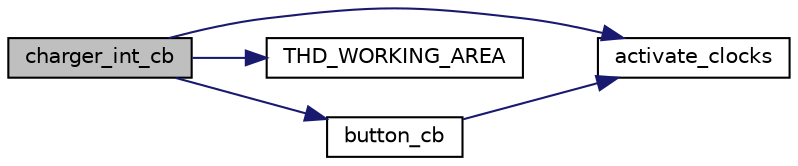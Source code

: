 digraph "charger_int_cb"
{
  edge [fontname="Helvetica",fontsize="10",labelfontname="Helvetica",labelfontsize="10"];
  node [fontname="Helvetica",fontsize="10",shape=record];
  rankdir="LR";
  Node1 [label="charger_int_cb",height=0.2,width=0.4,color="black", fillcolor="grey75", style="filled", fontcolor="black"];
  Node1 -> Node2 [color="midnightblue",fontsize="10",style="solid",fontname="Helvetica"];
  Node2 [label="activate_clocks",height=0.2,width=0.4,color="black", fillcolor="white", style="filled",URL="$group___p_w_r.html#gab4dea8df5ecbc778264a53ce68b79826",tooltip="Switch to power state. "];
  Node1 -> Node3 [color="midnightblue",fontsize="10",style="solid",fontname="Helvetica"];
  Node3 [label="THD_WORKING_AREA",height=0.2,width=0.4,color="black", fillcolor="white", style="filled",URL="$group___p_w_r.html#gaaf327990b963467334cce83450b4f0b0",tooltip="Main power management thread. "];
  Node1 -> Node4 [color="midnightblue",fontsize="10",style="solid",fontname="Helvetica"];
  Node4 [label="button_cb",height=0.2,width=0.4,color="black", fillcolor="white", style="filled",URL="$group___p_w_r.html#ga834ab8e72cbb7547199d8cbcc99259ee",tooltip="Power button callback. "];
  Node4 -> Node2 [color="midnightblue",fontsize="10",style="solid",fontname="Helvetica"];
}
